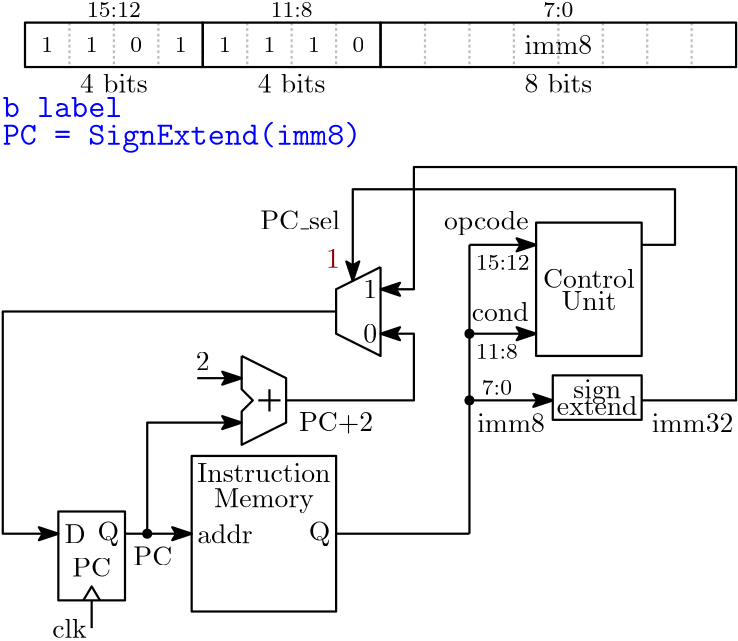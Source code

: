 <?xml version="1.0"?>
<!DOCTYPE ipe SYSTEM "ipe.dtd">
<ipe version="70218" creator="Ipe 7.2.23">
<info created="D:20190917234003" modified="D:20210409012017"/>
<ipestyle name="basic">
<symbol name="arrow/arc(spx)">
<path stroke="sym-stroke" fill="sym-stroke" pen="sym-pen">
0 0 m
-1 0.333 l
-1 -0.333 l
h
</path>
</symbol>
<symbol name="arrow/farc(spx)">
<path stroke="sym-stroke" fill="white" pen="sym-pen">
0 0 m
-1 0.333 l
-1 -0.333 l
h
</path>
</symbol>
<symbol name="arrow/ptarc(spx)">
<path stroke="sym-stroke" fill="sym-stroke" pen="sym-pen">
0 0 m
-1 0.333 l
-0.8 0 l
-1 -0.333 l
h
</path>
</symbol>
<symbol name="arrow/fptarc(spx)">
<path stroke="sym-stroke" fill="white" pen="sym-pen">
0 0 m
-1 0.333 l
-0.8 0 l
-1 -0.333 l
h
</path>
</symbol>
<symbol name="mark/circle(sx)" transformations="translations">
<path fill="sym-stroke">
0.6 0 0 0.6 0 0 e
0.4 0 0 0.4 0 0 e
</path>
</symbol>
<symbol name="mark/disk(sx)" transformations="translations">
<path fill="sym-stroke">
0.6 0 0 0.6 0 0 e
</path>
</symbol>
<symbol name="mark/fdisk(sfx)" transformations="translations">
<group>
<path fill="sym-fill">
0.5 0 0 0.5 0 0 e
</path>
<path fill="sym-stroke" fillrule="eofill">
0.6 0 0 0.6 0 0 e
0.4 0 0 0.4 0 0 e
</path>
</group>
</symbol>
<symbol name="mark/box(sx)" transformations="translations">
<path fill="sym-stroke" fillrule="eofill">
-0.6 -0.6 m
0.6 -0.6 l
0.6 0.6 l
-0.6 0.6 l
h
-0.4 -0.4 m
0.4 -0.4 l
0.4 0.4 l
-0.4 0.4 l
h
</path>
</symbol>
<symbol name="mark/square(sx)" transformations="translations">
<path fill="sym-stroke">
-0.6 -0.6 m
0.6 -0.6 l
0.6 0.6 l
-0.6 0.6 l
h
</path>
</symbol>
<symbol name="mark/fsquare(sfx)" transformations="translations">
<group>
<path fill="sym-fill">
-0.5 -0.5 m
0.5 -0.5 l
0.5 0.5 l
-0.5 0.5 l
h
</path>
<path fill="sym-stroke" fillrule="eofill">
-0.6 -0.6 m
0.6 -0.6 l
0.6 0.6 l
-0.6 0.6 l
h
-0.4 -0.4 m
0.4 -0.4 l
0.4 0.4 l
-0.4 0.4 l
h
</path>
</group>
</symbol>
<symbol name="mark/cross(sx)" transformations="translations">
<group>
<path fill="sym-stroke">
-0.43 -0.57 m
0.57 0.43 l
0.43 0.57 l
-0.57 -0.43 l
h
</path>
<path fill="sym-stroke">
-0.43 0.57 m
0.57 -0.43 l
0.43 -0.57 l
-0.57 0.43 l
h
</path>
</group>
</symbol>
<symbol name="arrow/fnormal(spx)">
<path stroke="sym-stroke" fill="white" pen="sym-pen">
0 0 m
-1 0.333 l
-1 -0.333 l
h
</path>
</symbol>
<symbol name="arrow/pointed(spx)">
<path stroke="sym-stroke" fill="sym-stroke" pen="sym-pen">
0 0 m
-1 0.333 l
-0.8 0 l
-1 -0.333 l
h
</path>
</symbol>
<symbol name="arrow/fpointed(spx)">
<path stroke="sym-stroke" fill="white" pen="sym-pen">
0 0 m
-1 0.333 l
-0.8 0 l
-1 -0.333 l
h
</path>
</symbol>
<symbol name="arrow/linear(spx)">
<path stroke="sym-stroke" pen="sym-pen">
-1 0.333 m
0 0 l
-1 -0.333 l
</path>
</symbol>
<symbol name="arrow/fdouble(spx)">
<path stroke="sym-stroke" fill="white" pen="sym-pen">
0 0 m
-1 0.333 l
-1 -0.333 l
h
-1 0 m
-2 0.333 l
-2 -0.333 l
h
</path>
</symbol>
<symbol name="arrow/double(spx)">
<path stroke="sym-stroke" fill="sym-stroke" pen="sym-pen">
0 0 m
-1 0.333 l
-1 -0.333 l
h
-1 0 m
-2 0.333 l
-2 -0.333 l
h
</path>
</symbol>
<anglesize name="22.5 deg" value="22.5"/>
<anglesize name="30 deg" value="30"/>
<anglesize name="45 deg" value="45"/>
<anglesize name="60 deg" value="60"/>
<anglesize name="90 deg" value="90"/>
<arrowsize name="large" value="10"/>
<arrowsize name="small" value="5"/>
<arrowsize name="tiny" value="3"/>
<color name="blue1" value="0 0 1"/>
<color name="blue2" value="0 0 0.933"/>
<color name="blue3" value="0 0 0.804"/>
<color name="blue4" value="0 0 0.545"/>
<color name="brown" value="0.647 0.165 0.165"/>
<color name="darkblue" value="0 0 0.545"/>
<color name="darkcyan" value="0 0.545 0.545"/>
<color name="darkgray" value="0.663"/>
<color name="darkgreen" value="0 0.392 0"/>
<color name="darkmagenta" value="0.545 0 0.545"/>
<color name="darkorange" value="1 0.549 0"/>
<color name="darkred" value="0.545 0 0"/>
<color name="gold" value="1 0.843 0"/>
<color name="gray" value="0.745"/>
<color name="green" value="0 1 0"/>
<color name="green1" value="0 1 0"/>
<color name="green2" value="0 0.933 0"/>
<color name="green3" value="0 0.804 0"/>
<color name="green4" value="0 0.545 0"/>
<color name="lightblue" value="0.678 0.847 0.902"/>
<color name="lightcyan" value="0.878 1 1"/>
<color name="lightgray" value="0.827"/>
<color name="lightgreen" value="0.565 0.933 0.565"/>
<color name="lightyellow" value="1 1 0.878"/>
<color name="navy" value="0 0 0.502"/>
<color name="orange" value="1 0.647 0"/>
<color name="pink" value="1 0.753 0.796"/>
<color name="purple" value="0.627 0.125 0.941"/>
<color name="red1" value="1 0 0"/>
<color name="red2" value="0.933 0 0"/>
<color name="red3" value="0.804 0 0"/>
<color name="red4" value="0.545 0 0"/>
<color name="seagreen" value="0.18 0.545 0.341"/>
<color name="turquoise" value="0.251 0.878 0.816"/>
<color name="violet" value="0.933 0.51 0.933"/>
<color name="yellow" value="1 1 0"/>
<dashstyle name="dash dot dotted" value="[4 2 1 2 1 2] 0"/>
<dashstyle name="dash dotted" value="[4 2 1 2] 0"/>
<dashstyle name="dashed1" value="[1] 0"/>
<dashstyle name="dashed2" value="[2] 0"/>
<dashstyle name="dashed3" value="[4] 0"/>
<dashstyle name="dotted1" value="[1 1] 0"/>
<dashstyle name="dotted2" value="[1 2] 0"/>
<dashstyle name="dotted3" value="[1 3] 0"/>
<gridsize name="1 pts" value="1"/>
<gridsize name="10 pts (~3.5 mm)" value="10"/>
<gridsize name="14 pts (~5 mm)" value="14"/>
<gridsize name="16 pts (~6 mm)" value="16"/>
<gridsize name="2 pts" value="2"/>
<gridsize name="20 pts (~7 mm)" value="20"/>
<gridsize name="28 pts (~10 mm)" value="28"/>
<gridsize name="32 pts (~12 mm)" value="32"/>
<gridsize name="4 pts" value="4"/>
<gridsize name="56 pts (~20 mm)" value="56"/>
<gridsize name="8 pts (~3 mm)" value="8"/>
<opacity name="10%" value="0.1"/>
<opacity name="30%" value="0.3"/>
<opacity name="50%" value="0.5"/>
<opacity name="75%" value="0.75"/>
<pen name="fat" value="1.2"/>
<pen name="heavier" value="0.8"/>
<pen name="ultrafat" value="2"/>
<symbolsize name="large" value="5"/>
<symbolsize name="small" value="2"/>
<symbolsize name="tiny" value="1.1"/>
<textsize name="Huge" value="\Huge"/>
<textsize name="LARGE" value="\LARGE"/>
<textsize name="Large" value="\Large"/>
<textsize name="footnote" value="\footnotesize"/>
<textsize name="huge" value="\huge"/>
<textsize name="large" value="\large"/>
<textsize name="small" value="\small"/>
<textsize name="tiny" value="\tiny"/>
<textstyle name="center" begin="\begin{center}" end="\end{center}"/>
<textstyle name="item" begin="\begin{itemize}\item{}" end="\end{itemize}"/>
<textstyle name="itemize" begin="\begin{itemize}" end="\end{itemize}"/>
<layout paper="600 234" origin="0 0" frame="600 234"/>
<tiling name="falling" angle="-60" step="4" width="1"/>
<tiling name="rising" angle="30" step="4" width="1"/>
</ipestyle>
<page>
<layer name="alpha"/>
<view layers="alpha" active="alpha"/>
<path layer="alpha" matrix="1 0 0 1 204 201" stroke="gray" dash="dashed1" pen="heavier">
16 24 m
16 8 l
</path>
<text matrix="1 0 0 1 28 -85" transformations="translations" pos="56 126" stroke="black" type="label" width="19.953" height="6.918" depth="0" halign="center" valign="center">addr</text>
<text matrix="1 0 0 1 38 -87" transformations="translations" pos="80 128" stroke="black" type="label" width="7.749" height="6.815" depth="1.93" halign="center" valign="center">Q</text>
<path matrix="1 0 0 1 -110 -499" stroke="black" pen="heavier">
182 568 m
182 512 l
234 512 l
234 568 l
h
</path>
<path matrix="1 0 0 1 0 -79" stroke="black" pen="heavier">
24 128 m
24 96 l
48 96 l
48 128 l
h
</path>
<path matrix="1 0 0 1 0 -7" stroke="black" pen="heavier">
33 24 m
36 29 l
39 24 l
</path>
<text matrix="1 0 0 1 14 -79" transformations="translations" pos="16 120" stroke="black" type="label" width="7.61" height="6.808" depth="0" halign="center" valign="center">D</text>
<text matrix="1 0 0 1 20 -91" transformations="translations" pos="16 120" stroke="black" type="label" width="13.975" height="6.808" depth="0" halign="center" valign="center">PC</text>
<text matrix="1 0 0 1 26 -79" transformations="translations" pos="16 120" stroke="black" type="label" width="7.749" height="6.815" depth="1.93" halign="center" valign="center">Q</text>
<text matrix="1 0 0 1 42 -63" transformations="translations" pos="56 126" stroke="black" type="label" width="47.959" height="6.808" depth="0" halign="center" valign="center">Instruction</text>
<text matrix="1 0 0 1 42 -73" transformations="translations" pos="56 126" stroke="black" type="label" width="36.004" height="6.815" depth="1.93" halign="center" valign="center">Memory</text>
<path matrix="1 0 0 1 0 -27" stroke="black" pen="heavier">
124 68 m
172 68 l
</path>
<path matrix="1 0 0 1 0 -79" stroke="black" pen="heavier" arrow="pointed/normal">
48 120 m
72 120 l
</path>
<path matrix="1 0 0 1 0 -71" stroke="black" pen="heavier" arrow="pointed/normal">
56 112 m
56 152 l
90 152 l
</path>
<use matrix="1 0 0 1 0 -71" name="mark/disk(sx)" pos="56 112" size="normal" stroke="black"/>
<text matrix="1 0 0 1 108 -39" transformations="translations" pos="16 120" stroke="black" type="label" width="26.705" height="6.808" depth="0.83" halign="center" valign="center">PC+2</text>
<path matrix="0 1 -1 0 250 -1" stroke="black" pen="heavier" arrow="pointed/normal">
98 176 m
98 160 l
</path>
<text matrix="1 0 0 1 60 -17" transformations="translations" pos="16 120" stroke="black" type="label" width="4.981" height="6.42" depth="0" halign="center" valign="center">2</text>
<text matrix="1 0 0 1 42 -87" transformations="translations" pos="16 120" stroke="black" type="label" width="13.975" height="6.808" depth="0" halign="center" valign="center">PC</text>
<path matrix="1 0 0 1 0 -27" stroke="black" pen="heavier" arrow="pointed/normal">
124 148 m
4 148 l
4 68 l
24 68 l
</path>
<text matrix="1 0 0 1 12 -113" transformations="translations" pos="16 120" stroke="black" type="label" width="12.453" height="6.918" depth="0" halign="center" valign="center">clk</text>
<path matrix="1 0 0 1 0 -17" stroke="black" pen="heavier">
36 24 m
36 34 l
</path>
<path matrix="1 0 0 1 12 9" stroke="black" pen="heavier">
184 144 m
184 96 l
222 96 l
222 144 l
h
</path>
<text matrix="1 0 0 1 122.05 27" transformations="translations" pos="56 126" stroke="black" type="label" width="30.441" height="6.926" depth="1.93" halign="center" valign="center">opcode</text>
<group matrix="1 0 0 1 0 -7">
<path stroke="black" pen="heavier">
90 112 m
90 100 l
94 96 l
90 92 l
90 80 l
106 88 l
106 104 l
90 112 l
</path>
<path matrix="1 0 0 1 28 -28" stroke="black" pen="heavier">
72 128 m
72 120 l
</path>
<path matrix="1 0 0 1 26 -28" stroke="black" pen="heavier">
70 124 m
78 124 l
</path>
</group>
<path matrix="1 0 0 1 28 -17" stroke="black" pen="heavier">
144 58 m
144 162 l
</path>
<path matrix="1 0 0 1 28 1" stroke="black" pen="heavier" arrow="pointed/normal">
144 144 m
168 144 l
</path>
<group matrix="1 0 0 1 12 14.9725">
<text matrix="1 0 0 1 147 -8" transformations="translations" pos="56 126" stroke="black" type="label" width="32.96" height="6.918" depth="0" halign="center" valign="center">Control</text>
<text matrix="1 0 0 1 147 -16" transformations="translations" pos="56 126" stroke="black" type="label" width="19.649" height="6.808" depth="0" halign="center" valign="center">Unit</text>
</group>
<text matrix="1 0 0 1 114.356 -19" transformations="translations" pos="60 155" stroke="black" type="label" width="19.289" height="5.136" depth="0" valign="baseline" size="footnote">15:12</text>
<path matrix="1 0 0 1 28 -27" stroke="black" pen="heavier" arrow="pointed/normal">
144 116 m
174 116 l
</path>
<use matrix="1 0 0 1 28 19" name="mark/disk(sx)" pos="144 70" size="normal" stroke="black"/>
<text matrix="1 0 0 1 -145.528 -35" transformations="translations" pos="322 126" stroke="black" type="label" width="10.821" height="5.136" depth="0" valign="baseline" size="footnote">7:0</text>
<path matrix="1 0 0 1 0 -19" stroke="black" pen="heavier" arrow="pointed/normal">
234 108 m
268 108 l
268 192 l
152 192 l
152 148 l
140 148 l
</path>
<path matrix="1 0 0 1 28 -27" stroke="black" pen="heavier" arrow="pointed/normal">
144 140 m
168 140 l
</path>
<text matrix="1 0 0 1 36.6725 -8.498" transformations="translations" pos="201 86" stroke="black" type="label" width="29.335" height="6.654" depth="0" valign="baseline">imm32</text>
<text matrix="1 0 0 1 -20.1765 113.673" transformations="translations" pos="212 100" stroke="black" type="label" width="24.353" height="6.654" depth="0" valign="baseline">imm8</text>
<text matrix="1 0 0 1 -25.6445 72" transformations="translations" pos="60 155" stroke="black" type="label" width="19.289" height="5.136" depth="0" valign="baseline" size="footnote">15:12</text>
<text matrix="1 0 0 1 -221.528 101" transformations="translations" pos="322 126" stroke="black" type="label" width="15.055" height="5.136" depth="0" valign="baseline" size="footnote">11:8</text>
<text matrix="1 0 0 1 -165.411 106" transformations="translations" pos="364 121" stroke="black" type="label" width="10.821" height="5.136" depth="0" valign="baseline" size="footnote">7:0</text>
<path matrix="1 0 0 1 12 201" stroke="gray" dash="dashed1" pen="heavier">
16 24 m
16 8 l
</path>
<path matrix="1 0 0 1 28 201" stroke="gray" dash="dashed1" pen="heavier">
16 24 m
16 8 l
</path>
<path matrix="1 0 0 1 44 201" stroke="gray" dash="dashed1" pen="heavier">
16 24 m
16 8 l
</path>
<path matrix="1 0 0 1 60 201" stroke="gray" dash="dashed1" pen="heavier">
16 24 m
16 8 l
</path>
<path matrix="1 0 0 1 76 201" stroke="gray" dash="dashed1" pen="heavier">
16 24 m
16 8 l
</path>
<path matrix="1 0 0 1 92 201" stroke="gray" dash="dashed1" pen="heavier">
16 24 m
16 8 l
</path>
<path matrix="1 0 0 1 108 201" stroke="gray" dash="dashed1" pen="heavier">
16 24 m
16 8 l
</path>
<path matrix="1 0 0 1 124 201" stroke="gray" dash="dashed1" pen="heavier">
16 24 m
16 8 l
</path>
<path matrix="1 0 0 1 140 201" stroke="gray" dash="dashed1" pen="heavier">
16 24 m
16 8 l
</path>
<path matrix="1 0 0 1 156 201" stroke="gray" dash="dashed1" pen="heavier">
16 24 m
16 8 l
</path>
<path matrix="1 0 0 1 172 201" stroke="gray" dash="dashed1" pen="heavier">
16 24 m
16 8 l
</path>
<path matrix="1 0 0 1 188 201" stroke="gray" dash="dashed1" pen="heavier">
16 24 m
16 8 l
</path>
<path matrix="1 0 0 1 220 201" stroke="gray" dash="dashed1" pen="heavier">
16 24 m
16 8 l
</path>
<path matrix="1 0 0 1 236 201" stroke="gray" dash="dashed1" pen="heavier">
16 24 m
16 8 l
</path>
<path matrix="1 0 0 1 0 5" stroke="black" pen="heavier">
140 220 m
140 204 l
268 204 l
268 220 l
h
</path>
<path matrix="1 0 0 1 1 5" stroke="black" pen="heavier">
75 220 m
75 204 l
139 204 l
139 220 l
h
</path>
<path matrix="1 0 0 1 1 5" stroke="black" pen="heavier">
11 220 m
11 204 l
75 204 l
75 220 l
h
</path>
<text matrix="1 0 0 1 -79.2045 92.817" transformations="translations" pos="111 107" stroke="black" type="label" width="24.409" height="6.918" depth="0" valign="baseline">4 bits</text>
<text matrix="1 0 0 1 -15.2045 92.817" transformations="translations" pos="111 107" stroke="black" type="label" width="24.409" height="6.918" depth="0" valign="baseline">4 bits</text>
<text matrix="1 0 0 1 80.7955 92.817" transformations="translations" pos="111 107" stroke="black" type="label" width="24.409" height="6.918" depth="0" valign="baseline">8 bits</text>
<text matrix="1 0 0 1 -40 62" transformations="translations" pos="60 155" stroke="black" type="label" width="4.234" height="5.136" depth="0" halign="center" valign="center" size="footnote">1</text>
<text matrix="1 0 0 1 -8 62" transformations="translations" pos="60 155" stroke="black" type="label" width="4.234" height="5.136" depth="0" halign="center" valign="center" size="footnote">0</text>
<text matrix="1 0 0 1 -24 62" transformations="translations" pos="60 155" stroke="black" type="label" width="4.234" height="5.136" depth="0" halign="center" valign="center" size="footnote">1</text>
<text matrix="1 0 0 1 8 62" transformations="translations" pos="60 155" stroke="black" type="label" width="4.234" height="5.136" depth="0" halign="center" valign="center" size="footnote">1</text>
<path matrix="1 0 0 1 -36 -24" stroke="black" pen="heavier">
238 122 m
238 106 l
270 106 l
270 122 l
h
</path>
<text matrix="1 0 0 1 162 -33.8428" transformations="translations" pos="56 126" stroke="black" type="label" width="17.213" height="6.661" depth="1.93" halign="center" valign="center">sign</text>
<text matrix="1 0 0 1 162 -38.8428" transformations="translations" pos="56 126" stroke="black" type="label" width="29.058" height="6.918" depth="0" halign="center" valign="center">extend</text>
<text matrix="1 0 0 1 114.356 -51" transformations="translations" pos="60 155" stroke="black" type="label" width="15.055" height="5.136" depth="0" valign="baseline" size="footnote">11:8</text>
<text matrix="1 0 0 1 127.031 -5" transformations="translations" pos="56 126" stroke="black" type="label" width="20.479" height="6.918" depth="0" halign="center" valign="center">cond</text>
<use matrix="1 0 0 1 28 43" name="mark/disk(sx)" pos="144 70" size="normal" stroke="black"/>
<path matrix="-1 0 0 1 300 -663" stroke="black" pen="heavier">
160 800 m
160 768 l
176 776 l
176 792 l
160 800 l
</path>
<text matrix="-1 0 0 1 192.277 3" transformations="translations" pos="56 126" stroke="black" type="label" width="4.981" height="6.42" depth="0" halign="center" valign="center">1</text>
<text matrix="-1 0 0 1 192.277 -13" transformations="translations" pos="56 126" stroke="black" type="label" width="4.981" height="6.42" depth="0" halign="center" valign="center">0</text>
<text matrix="1 0 0 1 95 34" transformations="translations" pos="16 120" stroke="black" type="label" width="28.687" height="6.918" depth="0" halign="center" valign="center">PC\_sel</text>
<path matrix="1 0 0 1 0 -19" stroke="black" pen="heavier" rarrow="pointed/normal">
130 151 m
130 184 l
246 184 l
246 164 l
234 164 l
</path>
<text matrix="1 0 0 1 -26.208 -8.498" transformations="translations" pos="201 86" stroke="black" type="label" width="24.353" height="6.654" depth="0" valign="baseline">imm8</text>
<path matrix="1 0 0 1 0 -27" stroke="black" pen="heavier" arrow="pointed/normal">
106 116 m
152 116 l
152 140 l
140 140 l
</path>
<text matrix="1 0 0 1 -12 39" transformations="translations" pos="16 152" stroke="blue1" type="label" width="43.064" height="7.306" depth="0" valign="baseline" size="large">\texttt{b label}</text>
<text matrix="1 0 0 1 -12 29" transformations="translations" pos="16 152" stroke="blue1" type="label" width="129.191" height="8.299" depth="2.66" valign="baseline" size="large">\texttt{PC = SignExtend(imm8)}</text>
<text matrix="1 0 0 1 24 62" transformations="translations" pos="60 155" stroke="black" type="label" width="4.234" height="5.136" depth="0" halign="center" valign="center" size="footnote">1</text>
<text matrix="1 0 0 1 40 62" transformations="translations" pos="60 155" stroke="black" type="label" width="4.234" height="5.136" depth="0" halign="center" valign="center" size="footnote">1</text>
<text matrix="1 0 0 1 56 62" transformations="translations" pos="60 155" stroke="black" type="label" width="4.234" height="5.136" depth="0" halign="center" valign="center" size="footnote">1</text>
<text matrix="1 0 0 1 72 62" transformations="translations" pos="60 155" stroke="black" type="label" width="4.234" height="5.136" depth="0" halign="center" valign="center" size="footnote">0</text>
<text matrix="1 0 0 1 106.853 20" transformations="translations" pos="16 120" stroke="darkred" type="label" width="4.981" height="6.42" depth="0" halign="center" valign="center">1</text>
</page>
</ipe>
